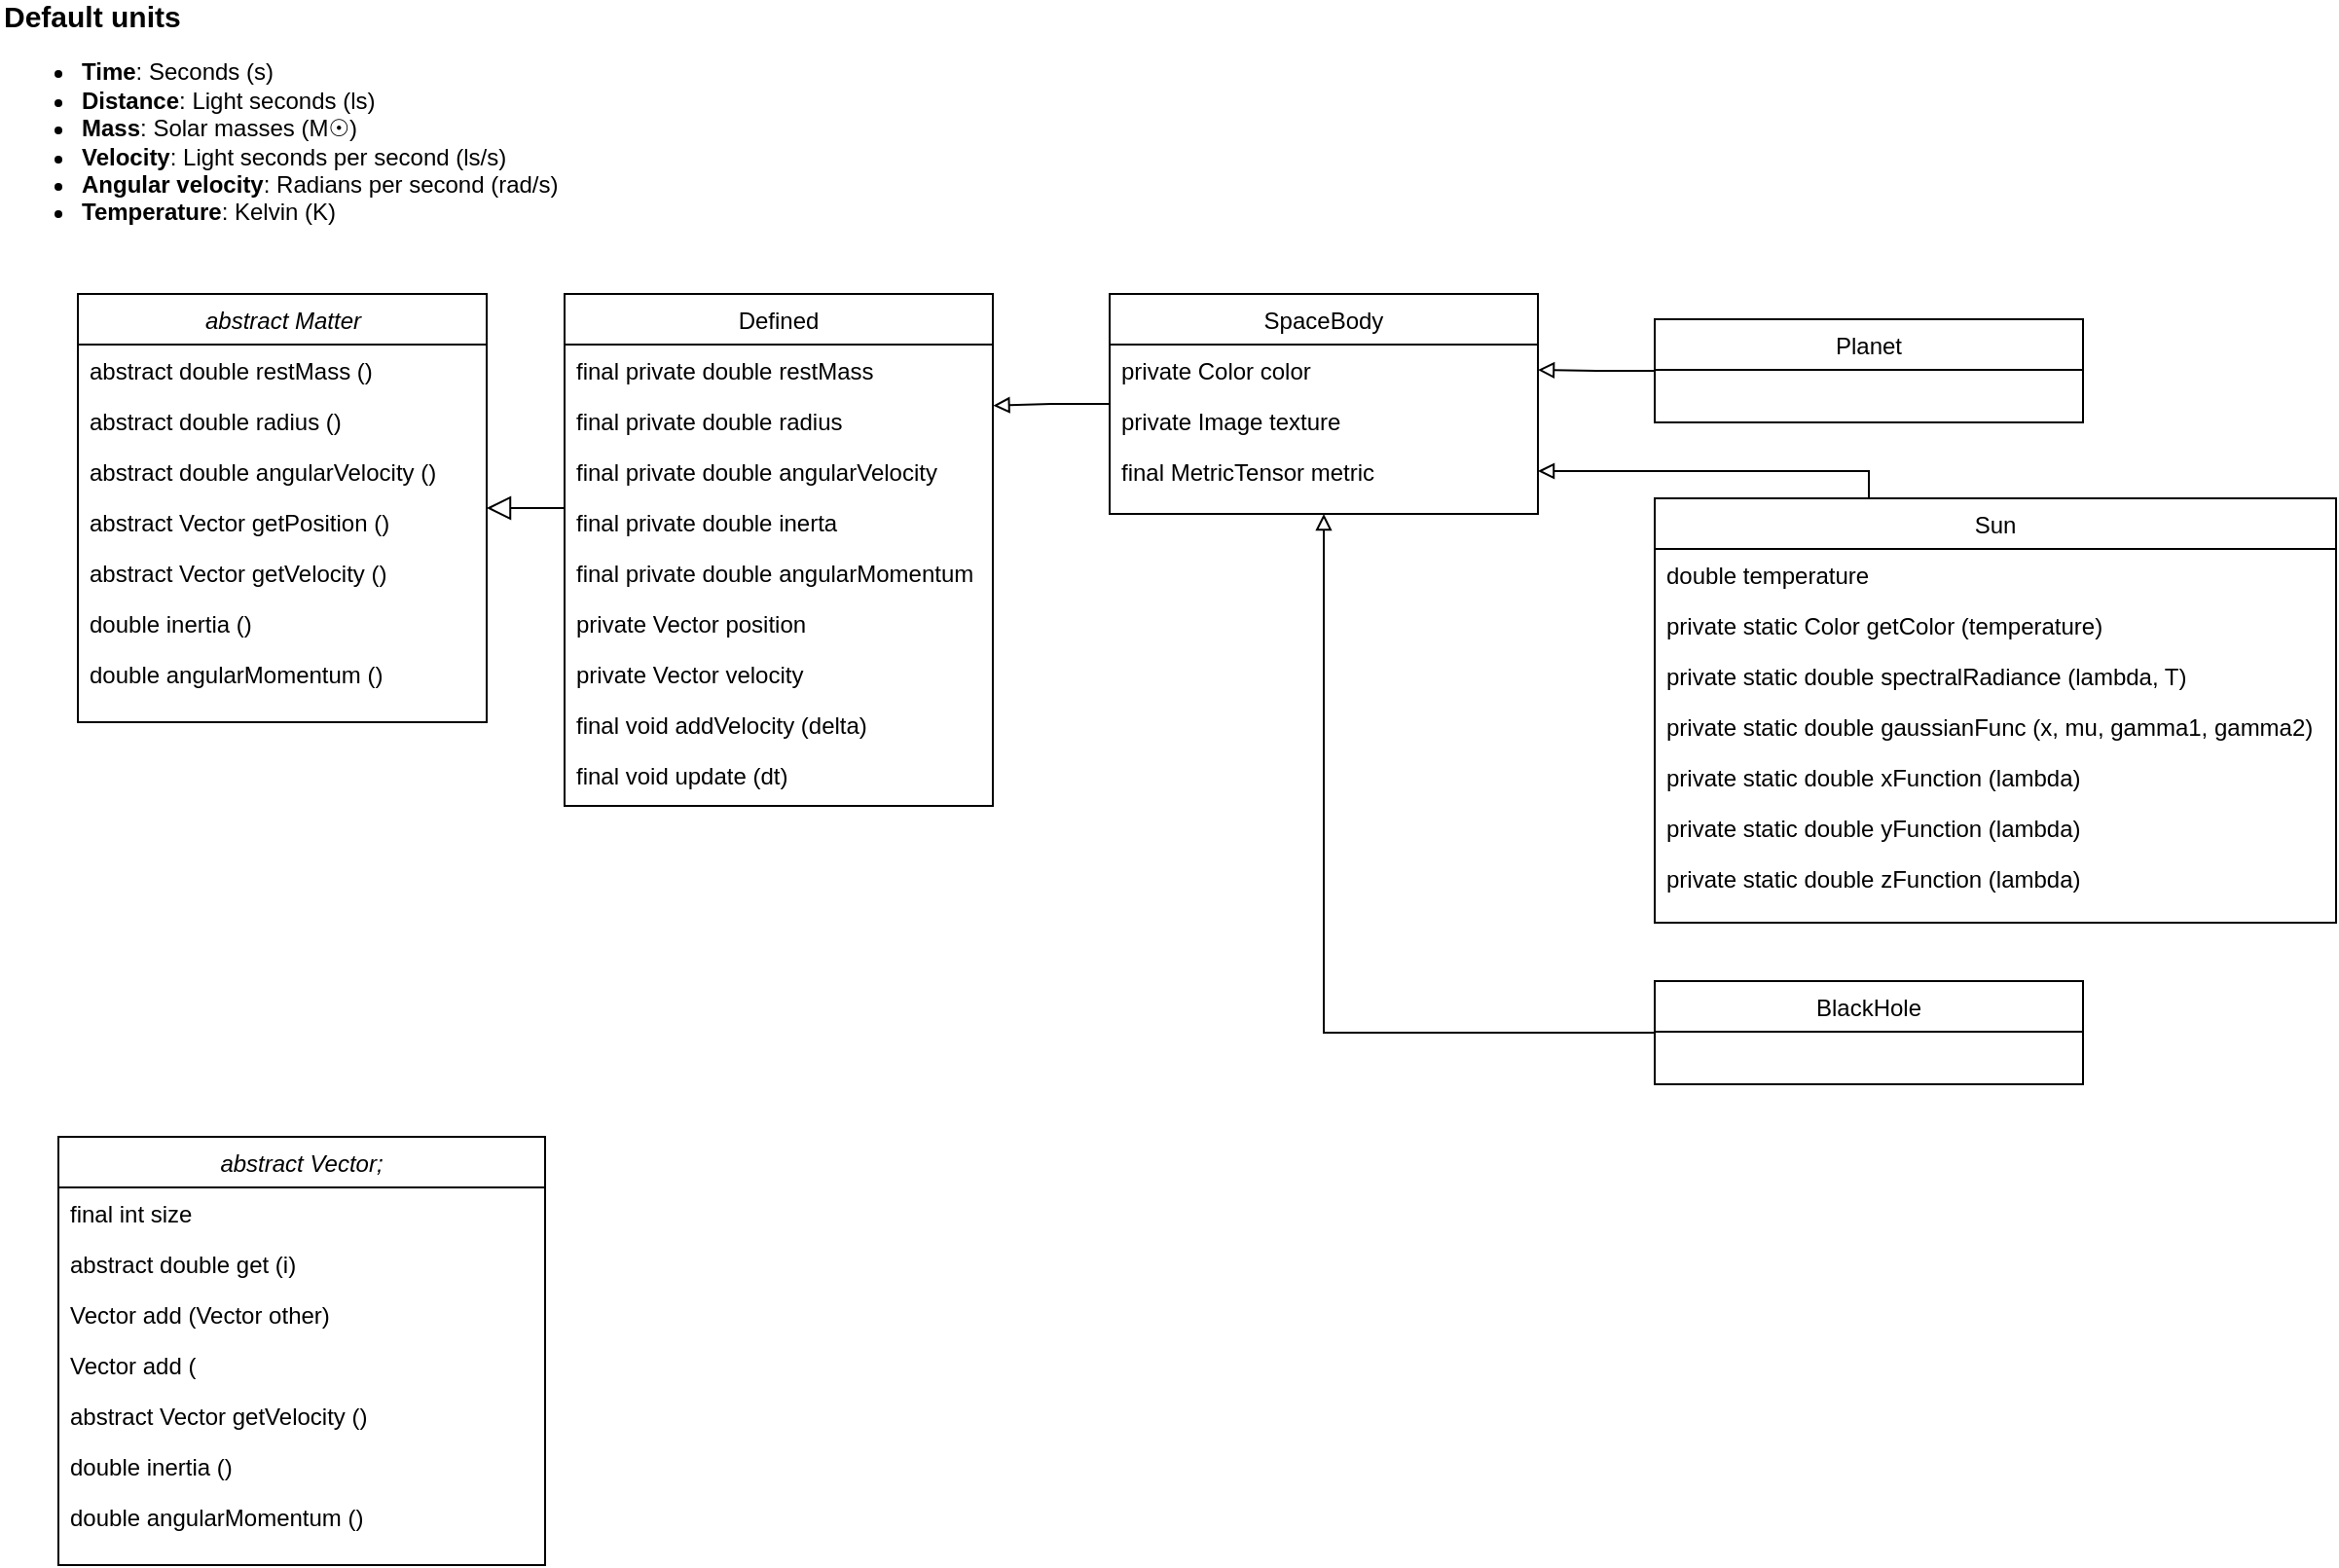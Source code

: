 <mxfile version="15.7.0" type="github">
  <diagram id="C5RBs43oDa-KdzZeNtuy" name="Page-1">
    <mxGraphModel dx="721" dy="728" grid="1" gridSize="10" guides="1" tooltips="1" connect="1" arrows="1" fold="1" page="1" pageScale="1" pageWidth="1169" pageHeight="827" math="0" shadow="0">
      <root>
        <mxCell id="WIyWlLk6GJQsqaUBKTNV-0" />
        <mxCell id="WIyWlLk6GJQsqaUBKTNV-1" parent="WIyWlLk6GJQsqaUBKTNV-0" />
        <mxCell id="zkfFHV4jXpPFQw0GAbJ--0" value="abstract Matter" style="swimlane;fontStyle=2;align=center;verticalAlign=top;childLayout=stackLayout;horizontal=1;startSize=26;horizontalStack=0;resizeParent=1;resizeLast=0;collapsible=1;marginBottom=0;rounded=0;shadow=0;strokeWidth=1;html=1;" parent="WIyWlLk6GJQsqaUBKTNV-1" vertex="1">
          <mxGeometry x="50" y="157" width="210" height="220" as="geometry">
            <mxRectangle x="230" y="140" width="160" height="26" as="alternateBounds" />
          </mxGeometry>
        </mxCell>
        <mxCell id="zkfFHV4jXpPFQw0GAbJ--1" value="abstract double restMass ()" style="text;align=left;verticalAlign=top;spacingLeft=4;spacingRight=4;overflow=hidden;rotatable=0;points=[[0,0.5],[1,0.5]];portConstraint=eastwest;" parent="zkfFHV4jXpPFQw0GAbJ--0" vertex="1">
          <mxGeometry y="26" width="210" height="26" as="geometry" />
        </mxCell>
        <mxCell id="zkfFHV4jXpPFQw0GAbJ--2" value="abstract double radius ()" style="text;align=left;verticalAlign=top;spacingLeft=4;spacingRight=4;overflow=hidden;rotatable=0;points=[[0,0.5],[1,0.5]];portConstraint=eastwest;rounded=0;shadow=0;html=0;" parent="zkfFHV4jXpPFQw0GAbJ--0" vertex="1">
          <mxGeometry y="52" width="210" height="26" as="geometry" />
        </mxCell>
        <mxCell id="zkfFHV4jXpPFQw0GAbJ--3" value="abstract double angularVelocity ()&#xa;" style="text;align=left;verticalAlign=top;spacingLeft=4;spacingRight=4;overflow=hidden;rotatable=0;points=[[0,0.5],[1,0.5]];portConstraint=eastwest;rounded=0;shadow=0;html=0;" parent="zkfFHV4jXpPFQw0GAbJ--0" vertex="1">
          <mxGeometry y="78" width="210" height="26" as="geometry" />
        </mxCell>
        <mxCell id="zkfFHV4jXpPFQw0GAbJ--5" value="abstract Vector getPosition ()" style="text;align=left;verticalAlign=top;spacingLeft=4;spacingRight=4;overflow=hidden;rotatable=0;points=[[0,0.5],[1,0.5]];portConstraint=eastwest;" parent="zkfFHV4jXpPFQw0GAbJ--0" vertex="1">
          <mxGeometry y="104" width="210" height="26" as="geometry" />
        </mxCell>
        <mxCell id="x6n6AqPtrt-pmM5n0K3Q-0" value="abstract Vector getVelocity ()" style="text;align=left;verticalAlign=top;spacingLeft=4;spacingRight=4;overflow=hidden;rotatable=0;points=[[0,0.5],[1,0.5]];portConstraint=eastwest;" parent="zkfFHV4jXpPFQw0GAbJ--0" vertex="1">
          <mxGeometry y="130" width="210" height="26" as="geometry" />
        </mxCell>
        <mxCell id="x6n6AqPtrt-pmM5n0K3Q-1" value="double inertia ()" style="text;align=left;verticalAlign=top;spacingLeft=4;spacingRight=4;overflow=hidden;rotatable=0;points=[[0,0.5],[1,0.5]];portConstraint=eastwest;" parent="zkfFHV4jXpPFQw0GAbJ--0" vertex="1">
          <mxGeometry y="156" width="210" height="26" as="geometry" />
        </mxCell>
        <mxCell id="x6n6AqPtrt-pmM5n0K3Q-2" value="double angularMomentum ()" style="text;align=left;verticalAlign=top;spacingLeft=4;spacingRight=4;overflow=hidden;rotatable=0;points=[[0,0.5],[1,0.5]];portConstraint=eastwest;" parent="zkfFHV4jXpPFQw0GAbJ--0" vertex="1">
          <mxGeometry y="182" width="210" height="26" as="geometry" />
        </mxCell>
        <mxCell id="zkfFHV4jXpPFQw0GAbJ--6" value="Defined" style="swimlane;fontStyle=0;align=center;verticalAlign=top;childLayout=stackLayout;horizontal=1;startSize=26;horizontalStack=0;resizeParent=1;resizeLast=0;collapsible=1;marginBottom=0;rounded=0;shadow=0;strokeWidth=1;" parent="WIyWlLk6GJQsqaUBKTNV-1" vertex="1">
          <mxGeometry x="300" y="157" width="220" height="263" as="geometry">
            <mxRectangle x="130" y="380" width="160" height="26" as="alternateBounds" />
          </mxGeometry>
        </mxCell>
        <mxCell id="zkfFHV4jXpPFQw0GAbJ--7" value="final private double restMass" style="text;align=left;verticalAlign=top;spacingLeft=4;spacingRight=4;overflow=hidden;rotatable=0;points=[[0,0.5],[1,0.5]];portConstraint=eastwest;" parent="zkfFHV4jXpPFQw0GAbJ--6" vertex="1">
          <mxGeometry y="26" width="220" height="26" as="geometry" />
        </mxCell>
        <mxCell id="zkfFHV4jXpPFQw0GAbJ--8" value="final private double radius" style="text;align=left;verticalAlign=top;spacingLeft=4;spacingRight=4;overflow=hidden;rotatable=0;points=[[0,0.5],[1,0.5]];portConstraint=eastwest;rounded=0;shadow=0;html=0;" parent="zkfFHV4jXpPFQw0GAbJ--6" vertex="1">
          <mxGeometry y="52" width="220" height="26" as="geometry" />
        </mxCell>
        <mxCell id="zkfFHV4jXpPFQw0GAbJ--10" value="final private double angularVelocity" style="text;align=left;verticalAlign=top;spacingLeft=4;spacingRight=4;overflow=hidden;rotatable=0;points=[[0,0.5],[1,0.5]];portConstraint=eastwest;fontStyle=0" parent="zkfFHV4jXpPFQw0GAbJ--6" vertex="1">
          <mxGeometry y="78" width="220" height="26" as="geometry" />
        </mxCell>
        <mxCell id="zkfFHV4jXpPFQw0GAbJ--11" value="final private double inerta" style="text;align=left;verticalAlign=top;spacingLeft=4;spacingRight=4;overflow=hidden;rotatable=0;points=[[0,0.5],[1,0.5]];portConstraint=eastwest;" parent="zkfFHV4jXpPFQw0GAbJ--6" vertex="1">
          <mxGeometry y="104" width="220" height="26" as="geometry" />
        </mxCell>
        <mxCell id="x6n6AqPtrt-pmM5n0K3Q-4" value="final private double angularMomentum" style="text;align=left;verticalAlign=top;spacingLeft=4;spacingRight=4;overflow=hidden;rotatable=0;points=[[0,0.5],[1,0.5]];portConstraint=eastwest;" parent="zkfFHV4jXpPFQw0GAbJ--6" vertex="1">
          <mxGeometry y="130" width="220" height="26" as="geometry" />
        </mxCell>
        <mxCell id="S08yd59PSp1er5tx0umT-0" value="private Vector position" style="text;align=left;verticalAlign=top;spacingLeft=4;spacingRight=4;overflow=hidden;rotatable=0;points=[[0,0.5],[1,0.5]];portConstraint=eastwest;" vertex="1" parent="zkfFHV4jXpPFQw0GAbJ--6">
          <mxGeometry y="156" width="220" height="26" as="geometry" />
        </mxCell>
        <mxCell id="S08yd59PSp1er5tx0umT-1" value="private Vector velocity" style="text;align=left;verticalAlign=top;spacingLeft=4;spacingRight=4;overflow=hidden;rotatable=0;points=[[0,0.5],[1,0.5]];portConstraint=eastwest;" vertex="1" parent="zkfFHV4jXpPFQw0GAbJ--6">
          <mxGeometry y="182" width="220" height="26" as="geometry" />
        </mxCell>
        <mxCell id="S08yd59PSp1er5tx0umT-3" value="final void addVelocity (delta)" style="text;align=left;verticalAlign=top;spacingLeft=4;spacingRight=4;overflow=hidden;rotatable=0;points=[[0,0.5],[1,0.5]];portConstraint=eastwest;" vertex="1" parent="zkfFHV4jXpPFQw0GAbJ--6">
          <mxGeometry y="208" width="220" height="26" as="geometry" />
        </mxCell>
        <mxCell id="S08yd59PSp1er5tx0umT-4" value="final void update (dt)" style="text;align=left;verticalAlign=top;spacingLeft=4;spacingRight=4;overflow=hidden;rotatable=0;points=[[0,0.5],[1,0.5]];portConstraint=eastwest;" vertex="1" parent="zkfFHV4jXpPFQw0GAbJ--6">
          <mxGeometry y="234" width="220" height="26" as="geometry" />
        </mxCell>
        <mxCell id="zkfFHV4jXpPFQw0GAbJ--12" value="" style="endArrow=block;endSize=10;endFill=0;shadow=0;strokeWidth=1;rounded=0;edgeStyle=elbowEdgeStyle;elbow=vertical;" parent="WIyWlLk6GJQsqaUBKTNV-1" source="zkfFHV4jXpPFQw0GAbJ--6" target="zkfFHV4jXpPFQw0GAbJ--0" edge="1">
          <mxGeometry width="160" relative="1" as="geometry">
            <mxPoint x="200" y="203" as="sourcePoint" />
            <mxPoint x="200" y="203" as="targetPoint" />
          </mxGeometry>
        </mxCell>
        <mxCell id="x6n6AqPtrt-pmM5n0K3Q-3" value="&lt;font style=&quot;font-size: 15px&quot;&gt;&lt;b&gt;Default units&lt;/b&gt;&lt;/font&gt;&lt;br&gt;&lt;ul&gt;&lt;li&gt;&lt;b&gt;Time&lt;/b&gt;: Seconds (s)&lt;/li&gt;&lt;li&gt;&lt;b&gt;Distance&lt;/b&gt;: Light seconds (ls)&lt;/li&gt;&lt;li&gt;&lt;b&gt;Mass&lt;/b&gt;: Solar masses (M☉)&lt;/li&gt;&lt;li&gt;&lt;b&gt;Velocity&lt;/b&gt;: Light seconds per second (ls/s)&lt;/li&gt;&lt;li&gt;&lt;b&gt;Angular velocity&lt;/b&gt;: Radians per second (rad/s)&lt;/li&gt;&lt;li&gt;&lt;b&gt;Temperature&lt;/b&gt;: Kelvin (K)&lt;/li&gt;&lt;/ul&gt;" style="text;html=1;strokeColor=none;fillColor=none;align=left;verticalAlign=middle;whiteSpace=wrap;rounded=0;" parent="WIyWlLk6GJQsqaUBKTNV-1" vertex="1">
          <mxGeometry x="10" y="10" width="300" height="120" as="geometry" />
        </mxCell>
        <mxCell id="S08yd59PSp1er5tx0umT-16" style="edgeStyle=orthogonalEdgeStyle;rounded=0;orthogonalLoop=1;jettySize=auto;html=1;entryX=1.001;entryY=0.206;entryDx=0;entryDy=0;entryPerimeter=0;endArrow=block;endFill=0;strokeWidth=1;" edge="1" parent="WIyWlLk6GJQsqaUBKTNV-1" source="S08yd59PSp1er5tx0umT-5" target="zkfFHV4jXpPFQw0GAbJ--8">
          <mxGeometry relative="1" as="geometry" />
        </mxCell>
        <mxCell id="S08yd59PSp1er5tx0umT-5" value="SpaceBody" style="swimlane;fontStyle=0;align=center;verticalAlign=top;childLayout=stackLayout;horizontal=1;startSize=26;horizontalStack=0;resizeParent=1;resizeLast=0;collapsible=1;marginBottom=0;rounded=0;shadow=0;strokeWidth=1;" vertex="1" parent="WIyWlLk6GJQsqaUBKTNV-1">
          <mxGeometry x="580" y="157" width="220" height="113" as="geometry">
            <mxRectangle x="130" y="380" width="160" height="26" as="alternateBounds" />
          </mxGeometry>
        </mxCell>
        <mxCell id="S08yd59PSp1er5tx0umT-6" value="private Color color" style="text;align=left;verticalAlign=top;spacingLeft=4;spacingRight=4;overflow=hidden;rotatable=0;points=[[0,0.5],[1,0.5]];portConstraint=eastwest;" vertex="1" parent="S08yd59PSp1er5tx0umT-5">
          <mxGeometry y="26" width="220" height="26" as="geometry" />
        </mxCell>
        <mxCell id="S08yd59PSp1er5tx0umT-7" value="private Image texture" style="text;align=left;verticalAlign=top;spacingLeft=4;spacingRight=4;overflow=hidden;rotatable=0;points=[[0,0.5],[1,0.5]];portConstraint=eastwest;rounded=0;shadow=0;html=0;" vertex="1" parent="S08yd59PSp1er5tx0umT-5">
          <mxGeometry y="52" width="220" height="26" as="geometry" />
        </mxCell>
        <mxCell id="S08yd59PSp1er5tx0umT-8" value="final MetricTensor metric" style="text;align=left;verticalAlign=top;spacingLeft=4;spacingRight=4;overflow=hidden;rotatable=0;points=[[0,0.5],[1,0.5]];portConstraint=eastwest;fontStyle=0" vertex="1" parent="S08yd59PSp1er5tx0umT-5">
          <mxGeometry y="78" width="220" height="26" as="geometry" />
        </mxCell>
        <mxCell id="S08yd59PSp1er5tx0umT-25" style="edgeStyle=orthogonalEdgeStyle;rounded=0;orthogonalLoop=1;jettySize=auto;html=1;entryX=1;entryY=0.5;entryDx=0;entryDy=0;endArrow=block;endFill=0;strokeColor=#000000;strokeWidth=1;" edge="1" parent="WIyWlLk6GJQsqaUBKTNV-1" source="S08yd59PSp1er5tx0umT-18" target="S08yd59PSp1er5tx0umT-6">
          <mxGeometry relative="1" as="geometry" />
        </mxCell>
        <mxCell id="S08yd59PSp1er5tx0umT-18" value="Planet" style="swimlane;fontStyle=0;align=center;verticalAlign=top;childLayout=stackLayout;horizontal=1;startSize=26;horizontalStack=0;resizeParent=1;resizeLast=0;collapsible=1;marginBottom=0;rounded=0;shadow=0;strokeWidth=1;" vertex="1" parent="WIyWlLk6GJQsqaUBKTNV-1">
          <mxGeometry x="860" y="170" width="220" height="53" as="geometry">
            <mxRectangle x="130" y="380" width="160" height="26" as="alternateBounds" />
          </mxGeometry>
        </mxCell>
        <mxCell id="S08yd59PSp1er5tx0umT-26" style="edgeStyle=orthogonalEdgeStyle;rounded=0;orthogonalLoop=1;jettySize=auto;html=1;entryX=1;entryY=0.5;entryDx=0;entryDy=0;endArrow=block;endFill=0;strokeColor=#000000;strokeWidth=1;" edge="1" parent="WIyWlLk6GJQsqaUBKTNV-1" source="S08yd59PSp1er5tx0umT-22" target="S08yd59PSp1er5tx0umT-8">
          <mxGeometry relative="1" as="geometry">
            <Array as="points">
              <mxPoint x="970" y="248" />
            </Array>
          </mxGeometry>
        </mxCell>
        <mxCell id="S08yd59PSp1er5tx0umT-22" value="Sun" style="swimlane;fontStyle=0;align=center;verticalAlign=top;childLayout=stackLayout;horizontal=1;startSize=26;horizontalStack=0;resizeParent=1;resizeLast=0;collapsible=1;marginBottom=0;rounded=0;shadow=0;strokeWidth=1;" vertex="1" parent="WIyWlLk6GJQsqaUBKTNV-1">
          <mxGeometry x="860" y="262" width="350" height="218" as="geometry">
            <mxRectangle x="130" y="380" width="160" height="26" as="alternateBounds" />
          </mxGeometry>
        </mxCell>
        <mxCell id="S08yd59PSp1er5tx0umT-27" value="double temperature" style="text;align=left;verticalAlign=top;spacingLeft=4;spacingRight=4;overflow=hidden;rotatable=0;points=[[0,0.5],[1,0.5]];portConstraint=eastwest;" vertex="1" parent="S08yd59PSp1er5tx0umT-22">
          <mxGeometry y="26" width="350" height="26" as="geometry" />
        </mxCell>
        <mxCell id="S08yd59PSp1er5tx0umT-28" value="private static Color getColor (temperature)" style="text;align=left;verticalAlign=top;spacingLeft=4;spacingRight=4;overflow=hidden;rotatable=0;points=[[0,0.5],[1,0.5]];portConstraint=eastwest;" vertex="1" parent="S08yd59PSp1er5tx0umT-22">
          <mxGeometry y="52" width="350" height="26" as="geometry" />
        </mxCell>
        <mxCell id="S08yd59PSp1er5tx0umT-29" value="private static double spectralRadiance (lambda, T)" style="text;align=left;verticalAlign=top;spacingLeft=4;spacingRight=4;overflow=hidden;rotatable=0;points=[[0,0.5],[1,0.5]];portConstraint=eastwest;" vertex="1" parent="S08yd59PSp1er5tx0umT-22">
          <mxGeometry y="78" width="350" height="26" as="geometry" />
        </mxCell>
        <mxCell id="S08yd59PSp1er5tx0umT-30" value="private static double gaussianFunc (x, mu, gamma1, gamma2)" style="text;align=left;verticalAlign=top;spacingLeft=4;spacingRight=4;overflow=hidden;rotatable=0;points=[[0,0.5],[1,0.5]];portConstraint=eastwest;" vertex="1" parent="S08yd59PSp1er5tx0umT-22">
          <mxGeometry y="104" width="350" height="26" as="geometry" />
        </mxCell>
        <mxCell id="S08yd59PSp1er5tx0umT-31" value="private static double xFunction (lambda)" style="text;align=left;verticalAlign=top;spacingLeft=4;spacingRight=4;overflow=hidden;rotatable=0;points=[[0,0.5],[1,0.5]];portConstraint=eastwest;" vertex="1" parent="S08yd59PSp1er5tx0umT-22">
          <mxGeometry y="130" width="350" height="26" as="geometry" />
        </mxCell>
        <mxCell id="S08yd59PSp1er5tx0umT-32" value="private static double yFunction (lambda)" style="text;align=left;verticalAlign=top;spacingLeft=4;spacingRight=4;overflow=hidden;rotatable=0;points=[[0,0.5],[1,0.5]];portConstraint=eastwest;" vertex="1" parent="S08yd59PSp1er5tx0umT-22">
          <mxGeometry y="156" width="350" height="26" as="geometry" />
        </mxCell>
        <mxCell id="S08yd59PSp1er5tx0umT-33" value="private static double zFunction (lambda)" style="text;align=left;verticalAlign=top;spacingLeft=4;spacingRight=4;overflow=hidden;rotatable=0;points=[[0,0.5],[1,0.5]];portConstraint=eastwest;" vertex="1" parent="S08yd59PSp1er5tx0umT-22">
          <mxGeometry y="182" width="350" height="26" as="geometry" />
        </mxCell>
        <mxCell id="S08yd59PSp1er5tx0umT-35" style="edgeStyle=orthogonalEdgeStyle;rounded=0;orthogonalLoop=1;jettySize=auto;html=1;entryX=0.5;entryY=1;entryDx=0;entryDy=0;endArrow=block;endFill=0;strokeColor=#000000;strokeWidth=1;" edge="1" parent="WIyWlLk6GJQsqaUBKTNV-1" source="S08yd59PSp1er5tx0umT-34" target="S08yd59PSp1er5tx0umT-5">
          <mxGeometry relative="1" as="geometry" />
        </mxCell>
        <mxCell id="S08yd59PSp1er5tx0umT-34" value="BlackHole" style="swimlane;fontStyle=0;align=center;verticalAlign=top;childLayout=stackLayout;horizontal=1;startSize=26;horizontalStack=0;resizeParent=1;resizeLast=0;collapsible=1;marginBottom=0;rounded=0;shadow=0;strokeWidth=1;" vertex="1" parent="WIyWlLk6GJQsqaUBKTNV-1">
          <mxGeometry x="860" y="510" width="220" height="53" as="geometry">
            <mxRectangle x="130" y="380" width="160" height="26" as="alternateBounds" />
          </mxGeometry>
        </mxCell>
        <mxCell id="S08yd59PSp1er5tx0umT-36" value="abstract Vector;" style="swimlane;fontStyle=2;align=center;verticalAlign=top;childLayout=stackLayout;horizontal=1;startSize=26;horizontalStack=0;resizeParent=1;resizeLast=0;collapsible=1;marginBottom=0;rounded=0;shadow=0;strokeWidth=1;" vertex="1" parent="WIyWlLk6GJQsqaUBKTNV-1">
          <mxGeometry x="40" y="590" width="250" height="220" as="geometry">
            <mxRectangle x="230" y="140" width="160" height="26" as="alternateBounds" />
          </mxGeometry>
        </mxCell>
        <mxCell id="S08yd59PSp1er5tx0umT-37" value="final int size" style="text;align=left;verticalAlign=top;spacingLeft=4;spacingRight=4;overflow=hidden;rotatable=0;points=[[0,0.5],[1,0.5]];portConstraint=eastwest;" vertex="1" parent="S08yd59PSp1er5tx0umT-36">
          <mxGeometry y="26" width="250" height="26" as="geometry" />
        </mxCell>
        <mxCell id="S08yd59PSp1er5tx0umT-38" value="abstract double get (i)" style="text;align=left;verticalAlign=top;spacingLeft=4;spacingRight=4;overflow=hidden;rotatable=0;points=[[0,0.5],[1,0.5]];portConstraint=eastwest;rounded=0;shadow=0;html=0;" vertex="1" parent="S08yd59PSp1er5tx0umT-36">
          <mxGeometry y="52" width="250" height="26" as="geometry" />
        </mxCell>
        <mxCell id="S08yd59PSp1er5tx0umT-39" value="Vector add (Vector other)" style="text;align=left;verticalAlign=top;spacingLeft=4;spacingRight=4;overflow=hidden;rotatable=0;points=[[0,0.5],[1,0.5]];portConstraint=eastwest;rounded=0;shadow=0;html=0;" vertex="1" parent="S08yd59PSp1er5tx0umT-36">
          <mxGeometry y="78" width="250" height="26" as="geometry" />
        </mxCell>
        <mxCell id="S08yd59PSp1er5tx0umT-40" value="Vector add (" style="text;align=left;verticalAlign=top;spacingLeft=4;spacingRight=4;overflow=hidden;rotatable=0;points=[[0,0.5],[1,0.5]];portConstraint=eastwest;" vertex="1" parent="S08yd59PSp1er5tx0umT-36">
          <mxGeometry y="104" width="250" height="26" as="geometry" />
        </mxCell>
        <mxCell id="S08yd59PSp1er5tx0umT-41" value="abstract Vector getVelocity ()" style="text;align=left;verticalAlign=top;spacingLeft=4;spacingRight=4;overflow=hidden;rotatable=0;points=[[0,0.5],[1,0.5]];portConstraint=eastwest;" vertex="1" parent="S08yd59PSp1er5tx0umT-36">
          <mxGeometry y="130" width="250" height="26" as="geometry" />
        </mxCell>
        <mxCell id="S08yd59PSp1er5tx0umT-42" value="double inertia ()" style="text;align=left;verticalAlign=top;spacingLeft=4;spacingRight=4;overflow=hidden;rotatable=0;points=[[0,0.5],[1,0.5]];portConstraint=eastwest;" vertex="1" parent="S08yd59PSp1er5tx0umT-36">
          <mxGeometry y="156" width="250" height="26" as="geometry" />
        </mxCell>
        <mxCell id="S08yd59PSp1er5tx0umT-43" value="double angularMomentum ()" style="text;align=left;verticalAlign=top;spacingLeft=4;spacingRight=4;overflow=hidden;rotatable=0;points=[[0,0.5],[1,0.5]];portConstraint=eastwest;" vertex="1" parent="S08yd59PSp1er5tx0umT-36">
          <mxGeometry y="182" width="250" height="26" as="geometry" />
        </mxCell>
      </root>
    </mxGraphModel>
  </diagram>
</mxfile>
